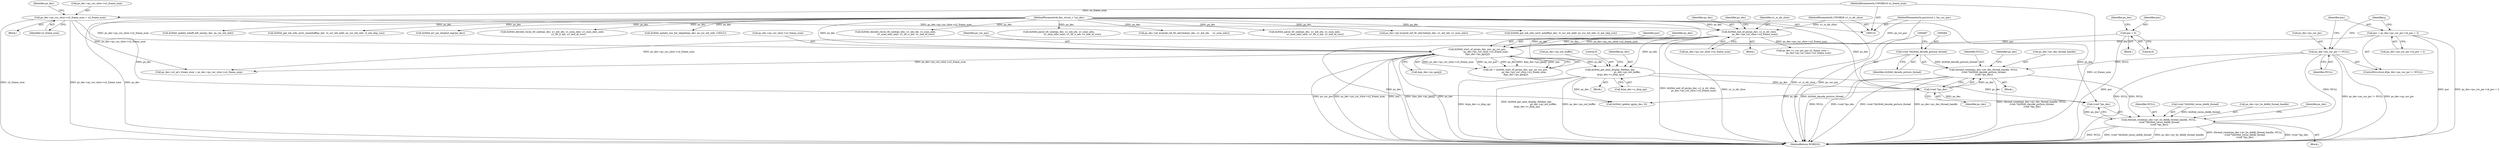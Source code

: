 digraph "0_Android_494561291a503840f385fbcd11d9bc5f4dc502b8_0@API" {
"1000478" [label="(Call,ithread_create(ps_dec->pv_dec_thread_handle, NULL,\n (void *)ih264d_decode_picture_thread,\n (void *)ps_dec))"];
"1000298" [label="(Call,ps_dec->ps_cur_pic != NULL)"];
"1000483" [label="(Call,(void *)ih264d_decode_picture_thread)"];
"1000486" [label="(Call,(void *)ps_dec)"];
"1000431" [label="(Call,ih264d_get_next_display_field(ps_dec,\n                                              ps_dec->ps_out_buffer,\n &(ps_dec->s_disp_op)))"];
"1000392" [label="(Call,ih264d_start_of_pic(ps_dec, poc, ps_cur_poc,\n                        ps_dec->ps_cur_slice->u2_frame_num,\n &ps_dec->ps_pps[j]))"];
"1000249" [label="(Call,ih264d_end_of_pic(ps_dec, u1_is_idr_slice,\n                ps_dec->ps_cur_slice->u2_frame_num))"];
"1000132" [label="(MethodParameterIn,dec_struct_t * ps_dec)"];
"1000134" [label="(MethodParameterIn,UWORD8 u1_is_idr_slice)"];
"1000236" [label="(Call,ps_dec->ps_cur_slice->u2_frame_num = u2_frame_num)"];
"1000135" [label="(MethodParameterIn,UWORD16 u2_frame_num)"];
"1000303" [label="(Call,poc = ps_dec->ps_cur_pic->i4_poc + 2)"];
"1000272" [label="(Call,poc = 0)"];
"1000136" [label="(MethodParameterIn,pocstruct_t *ps_cur_poc)"];
"1000522" [label="(Call,ithread_create(ps_dec->pv_bs_deblk_thread_handle, NULL,\n (void *)ih264d_recon_deblk_thread,\n (void *)ps_dec))"];
"1000392" [label="(Call,ih264d_start_of_pic(ps_dec, poc, ps_cur_poc,\n                        ps_dec->ps_cur_slice->u2_frame_num,\n &ps_dec->ps_pps[j]))"];
"1000298" [label="(Call,ps_dec->ps_cur_pic != NULL)"];
"1000134" [label="(MethodParameterIn,UWORD8 u1_is_idr_slice)"];
"1000491" [label="(Identifier,ps_dec)"];
"1000390" [label="(Call,ret = ih264d_start_of_pic(ps_dec, poc, ps_cur_poc,\n                        ps_dec->ps_cur_slice->u2_frame_num,\n &ps_dec->ps_pps[j]))"];
"1000479" [label="(Call,ps_dec->pv_dec_thread_handle)"];
"1000530" [label="(Call,(void *)ps_dec)"];
"1000136" [label="(MethodParameterIn,pocstruct_t *ps_cur_poc)"];
"1000744" [label="(Call,ih264d_decode_recon_tfr_nmb(ps_dec, u1_mb_idx, u1_num_mbs,\n                            u1_num_mbs_next, u1_tfr_n_mb, u1_end_of_row))"];
"1001337" [label="(Call,ih264d_parse_tfr_nmb(ps_dec, u1_mb_idx, u1_num_mbs,\n                                     u1_num_mbs_next, u1_tfr_n_mb, u1_end_of_row))"];
"1000268" [label="(Block,)"];
"1000523" [label="(Call,ps_dec->pv_bs_deblk_thread_handle)"];
"1000303" [label="(Call,poc = ps_dec->ps_cur_pic->i4_poc + 2)"];
"1000260" [label="(Identifier,ps_dec)"];
"1000304" [label="(Identifier,poc)"];
"1000433" [label="(Call,ps_dec->ps_out_buffer)"];
"1000488" [label="(Identifier,ps_dec)"];
"1000393" [label="(Identifier,ps_dec)"];
"1001450" [label="(MethodReturn,WORD32)"];
"1000274" [label="(Literal,0)"];
"1001057" [label="(Call,ih264d_update_qp(ps_dec, 0))"];
"1000442" [label="(Literal,0)"];
"1000273" [label="(Identifier,poc)"];
"1000396" [label="(Call,ps_dec->ps_cur_slice->u2_frame_num)"];
"1000252" [label="(Call,ps_dec->ps_cur_slice->u2_frame_num)"];
"1000478" [label="(Call,ithread_create(ps_dec->pv_dec_thread_handle, NULL,\n (void *)ih264d_decode_picture_thread,\n (void *)ps_dec))"];
"1000522" [label="(Call,ithread_create(ps_dec->pv_bs_deblk_thread_handle, NULL,\n (void *)ih264d_recon_deblk_thread,\n (void *)ps_dec))"];
"1000272" [label="(Call,poc = 0)"];
"1000431" [label="(Call,ih264d_get_next_display_field(ps_dec,\n                                              ps_dec->ps_out_buffer,\n &(ps_dec->s_disp_op)))"];
"1000683" [label="(Call,ps_dec->pf_mvpred_ref_tfr_nby2mb(ps_dec, u1_mb_idx,    u1_num_mbs))"];
"1000730" [label="(Call,ih264d_parse_tfr_nmb(ps_dec, u1_mb_idx, u1_num_mbs,\n                            u1_num_mbs_next, u1_tfr_n_mb, u1_end_of_row))"];
"1000246" [label="(Identifier,ps_dec)"];
"1000132" [label="(MethodParameterIn,dec_struct_t * ps_dec)"];
"1001313" [label="(Call,ps_dec->pf_mvpred_ref_tfr_nby2mb(ps_dec, u1_mb_idx, u1_num_mbs))"];
"1000248" [label="(Block,)"];
"1000297" [label="(ControlStructure,if(ps_dec->ps_cur_pic != NULL))"];
"1001155" [label="(Call,ih264d_get_mb_info_cavlc_mbaff(ps_dec, i2_cur_mb_addr, ps_cur_mb_info, i2_mb_skip_run))"];
"1001254" [label="(Call,ih264d_update_mbaff_left_nnz(ps_dec, ps_cur_mb_info))"];
"1000535" [label="(Identifier,ps_dec)"];
"1000235" [label="(Block,)"];
"1000305" [label="(Call,ps_dec->ps_cur_pic->i4_poc + 2)"];
"1000483" [label="(Call,(void *)ih264d_decode_picture_thread)"];
"1000313" [label="(Identifier,j)"];
"1000477" [label="(Block,)"];
"1000432" [label="(Identifier,ps_dec)"];
"1001161" [label="(Call,ih264d_get_mb_info_cavlc_nonmbaff(ps_dec, i2_cur_mb_addr, ps_cur_mb_info, i2_mb_skip_run))"];
"1000430" [label="(Block,)"];
"1000486" [label="(Call,(void *)ps_dec)"];
"1000207" [label="(Call,ih264d_err_pic_dispbuf_mgr(ps_dec))"];
"1000237" [label="(Call,ps_dec->ps_cur_slice->u2_frame_num)"];
"1000526" [label="(Identifier,NULL)"];
"1000278" [label="(Identifier,ps_dec)"];
"1000302" [label="(Identifier,NULL)"];
"1000251" [label="(Identifier,u1_is_idr_slice)"];
"1000436" [label="(Call,&(ps_dec->s_disp_op))"];
"1000236" [label="(Call,ps_dec->ps_cur_slice->u2_frame_num = u2_frame_num)"];
"1000485" [label="(Identifier,ih264d_decode_picture_thread)"];
"1000242" [label="(Identifier,u2_frame_num)"];
"1000395" [label="(Identifier,ps_cur_poc)"];
"1000135" [label="(MethodParameterIn,UWORD16 u2_frame_num)"];
"1000482" [label="(Identifier,NULL)"];
"1001351" [label="(Call,ih264d_decode_recon_tfr_nmb(ps_dec, u1_mb_idx, u1_num_mbs, u1_num_mbs_next,\n                                            u1_tfr_n_mb, u1_end_of_row))"];
"1000516" [label="(Block,)"];
"1000250" [label="(Identifier,ps_dec)"];
"1000249" [label="(Call,ih264d_end_of_pic(ps_dec, u1_is_idr_slice,\n                ps_dec->ps_cur_slice->u2_frame_num))"];
"1000924" [label="(Call,ps_dec->u2_prv_frame_num = ps_dec->ps_cur_slice->u2_frame_num)"];
"1000257" [label="(Call,ps_dec->s_cur_pic_poc.u2_frame_num =\n                ps_dec->ps_cur_slice->u2_frame_num)"];
"1000299" [label="(Call,ps_dec->ps_cur_pic)"];
"1000527" [label="(Call,(void *)ih264d_recon_deblk_thread)"];
"1000401" [label="(Call,&ps_dec->ps_pps[j])"];
"1000394" [label="(Identifier,poc)"];
"1001226" [label="(Call,ih264d_update_nnz_for_skipmb(ps_dec, ps_cur_mb_info, CAVLC))"];
"1000478" -> "1000477"  [label="AST: "];
"1000478" -> "1000486"  [label="CFG: "];
"1000479" -> "1000478"  [label="AST: "];
"1000482" -> "1000478"  [label="AST: "];
"1000483" -> "1000478"  [label="AST: "];
"1000486" -> "1000478"  [label="AST: "];
"1000491" -> "1000478"  [label="CFG: "];
"1000478" -> "1001450"  [label="DDG: (void *)ps_dec"];
"1000478" -> "1001450"  [label="DDG: (void *)ih264d_decode_picture_thread"];
"1000478" -> "1001450"  [label="DDG: ps_dec->pv_dec_thread_handle"];
"1000478" -> "1001450"  [label="DDG: ithread_create(ps_dec->pv_dec_thread_handle, NULL,\n (void *)ih264d_decode_picture_thread,\n (void *)ps_dec)"];
"1000478" -> "1001450"  [label="DDG: NULL"];
"1000298" -> "1000478"  [label="DDG: NULL"];
"1000483" -> "1000478"  [label="DDG: ih264d_decode_picture_thread"];
"1000486" -> "1000478"  [label="DDG: ps_dec"];
"1000478" -> "1000522"  [label="DDG: NULL"];
"1000298" -> "1000297"  [label="AST: "];
"1000298" -> "1000302"  [label="CFG: "];
"1000299" -> "1000298"  [label="AST: "];
"1000302" -> "1000298"  [label="AST: "];
"1000304" -> "1000298"  [label="CFG: "];
"1000313" -> "1000298"  [label="CFG: "];
"1000298" -> "1001450"  [label="DDG: ps_dec->ps_cur_pic != NULL"];
"1000298" -> "1001450"  [label="DDG: ps_dec->ps_cur_pic"];
"1000298" -> "1001450"  [label="DDG: NULL"];
"1000298" -> "1000522"  [label="DDG: NULL"];
"1000483" -> "1000485"  [label="CFG: "];
"1000484" -> "1000483"  [label="AST: "];
"1000485" -> "1000483"  [label="AST: "];
"1000487" -> "1000483"  [label="CFG: "];
"1000483" -> "1001450"  [label="DDG: ih264d_decode_picture_thread"];
"1000486" -> "1000488"  [label="CFG: "];
"1000487" -> "1000486"  [label="AST: "];
"1000488" -> "1000486"  [label="AST: "];
"1000431" -> "1000486"  [label="DDG: ps_dec"];
"1000132" -> "1000486"  [label="DDG: ps_dec"];
"1000486" -> "1000530"  [label="DDG: ps_dec"];
"1000486" -> "1001057"  [label="DDG: ps_dec"];
"1000431" -> "1000430"  [label="AST: "];
"1000431" -> "1000436"  [label="CFG: "];
"1000432" -> "1000431"  [label="AST: "];
"1000433" -> "1000431"  [label="AST: "];
"1000436" -> "1000431"  [label="AST: "];
"1000442" -> "1000431"  [label="CFG: "];
"1000431" -> "1001450"  [label="DDG: &(ps_dec->s_disp_op)"];
"1000431" -> "1001450"  [label="DDG: ih264d_get_next_display_field(ps_dec,\n                                              ps_dec->ps_out_buffer,\n &(ps_dec->s_disp_op))"];
"1000431" -> "1001450"  [label="DDG: ps_dec->ps_out_buffer"];
"1000392" -> "1000431"  [label="DDG: ps_dec"];
"1000249" -> "1000431"  [label="DDG: ps_dec"];
"1000132" -> "1000431"  [label="DDG: ps_dec"];
"1000431" -> "1000530"  [label="DDG: ps_dec"];
"1000431" -> "1001057"  [label="DDG: ps_dec"];
"1000392" -> "1000390"  [label="AST: "];
"1000392" -> "1000401"  [label="CFG: "];
"1000393" -> "1000392"  [label="AST: "];
"1000394" -> "1000392"  [label="AST: "];
"1000395" -> "1000392"  [label="AST: "];
"1000396" -> "1000392"  [label="AST: "];
"1000401" -> "1000392"  [label="AST: "];
"1000390" -> "1000392"  [label="CFG: "];
"1000392" -> "1001450"  [label="DDG: ps_dec->ps_cur_slice->u2_frame_num"];
"1000392" -> "1001450"  [label="DDG: poc"];
"1000392" -> "1001450"  [label="DDG: &ps_dec->ps_pps[j]"];
"1000392" -> "1001450"  [label="DDG: ps_dec"];
"1000392" -> "1001450"  [label="DDG: ps_cur_poc"];
"1000392" -> "1000390"  [label="DDG: ps_dec->ps_cur_slice->u2_frame_num"];
"1000392" -> "1000390"  [label="DDG: ps_cur_poc"];
"1000392" -> "1000390"  [label="DDG: ps_dec"];
"1000392" -> "1000390"  [label="DDG: &ps_dec->ps_pps[j]"];
"1000392" -> "1000390"  [label="DDG: poc"];
"1000249" -> "1000392"  [label="DDG: ps_dec"];
"1000249" -> "1000392"  [label="DDG: ps_dec->ps_cur_slice->u2_frame_num"];
"1000132" -> "1000392"  [label="DDG: ps_dec"];
"1000303" -> "1000392"  [label="DDG: poc"];
"1000272" -> "1000392"  [label="DDG: poc"];
"1000136" -> "1000392"  [label="DDG: ps_cur_poc"];
"1000236" -> "1000392"  [label="DDG: ps_dec->ps_cur_slice->u2_frame_num"];
"1000392" -> "1000924"  [label="DDG: ps_dec->ps_cur_slice->u2_frame_num"];
"1000249" -> "1000248"  [label="AST: "];
"1000249" -> "1000252"  [label="CFG: "];
"1000250" -> "1000249"  [label="AST: "];
"1000251" -> "1000249"  [label="AST: "];
"1000252" -> "1000249"  [label="AST: "];
"1000260" -> "1000249"  [label="CFG: "];
"1000249" -> "1001450"  [label="DDG: u1_is_idr_slice"];
"1000249" -> "1001450"  [label="DDG: ps_dec"];
"1000249" -> "1001450"  [label="DDG: ih264d_end_of_pic(ps_dec, u1_is_idr_slice,\n                ps_dec->ps_cur_slice->u2_frame_num)"];
"1000132" -> "1000249"  [label="DDG: ps_dec"];
"1000134" -> "1000249"  [label="DDG: u1_is_idr_slice"];
"1000236" -> "1000249"  [label="DDG: ps_dec->ps_cur_slice->u2_frame_num"];
"1000249" -> "1000257"  [label="DDG: ps_dec->ps_cur_slice->u2_frame_num"];
"1000249" -> "1000924"  [label="DDG: ps_dec->ps_cur_slice->u2_frame_num"];
"1000132" -> "1000131"  [label="AST: "];
"1000132" -> "1001450"  [label="DDG: ps_dec"];
"1000132" -> "1000207"  [label="DDG: ps_dec"];
"1000132" -> "1000530"  [label="DDG: ps_dec"];
"1000132" -> "1000683"  [label="DDG: ps_dec"];
"1000132" -> "1000730"  [label="DDG: ps_dec"];
"1000132" -> "1000744"  [label="DDG: ps_dec"];
"1000132" -> "1001057"  [label="DDG: ps_dec"];
"1000132" -> "1001155"  [label="DDG: ps_dec"];
"1000132" -> "1001161"  [label="DDG: ps_dec"];
"1000132" -> "1001226"  [label="DDG: ps_dec"];
"1000132" -> "1001254"  [label="DDG: ps_dec"];
"1000132" -> "1001313"  [label="DDG: ps_dec"];
"1000132" -> "1001337"  [label="DDG: ps_dec"];
"1000132" -> "1001351"  [label="DDG: ps_dec"];
"1000134" -> "1000131"  [label="AST: "];
"1000134" -> "1001450"  [label="DDG: u1_is_idr_slice"];
"1000236" -> "1000235"  [label="AST: "];
"1000236" -> "1000242"  [label="CFG: "];
"1000237" -> "1000236"  [label="AST: "];
"1000242" -> "1000236"  [label="AST: "];
"1000246" -> "1000236"  [label="CFG: "];
"1000236" -> "1001450"  [label="DDG: ps_dec->ps_cur_slice->u2_frame_num"];
"1000236" -> "1001450"  [label="DDG: u2_frame_num"];
"1000135" -> "1000236"  [label="DDG: u2_frame_num"];
"1000236" -> "1000924"  [label="DDG: ps_dec->ps_cur_slice->u2_frame_num"];
"1000135" -> "1000131"  [label="AST: "];
"1000135" -> "1001450"  [label="DDG: u2_frame_num"];
"1000303" -> "1000297"  [label="AST: "];
"1000303" -> "1000305"  [label="CFG: "];
"1000304" -> "1000303"  [label="AST: "];
"1000305" -> "1000303"  [label="AST: "];
"1000313" -> "1000303"  [label="CFG: "];
"1000303" -> "1001450"  [label="DDG: poc"];
"1000303" -> "1001450"  [label="DDG: ps_dec->ps_cur_pic->i4_poc + 2"];
"1000272" -> "1000268"  [label="AST: "];
"1000272" -> "1000274"  [label="CFG: "];
"1000273" -> "1000272"  [label="AST: "];
"1000274" -> "1000272"  [label="AST: "];
"1000278" -> "1000272"  [label="CFG: "];
"1000272" -> "1001450"  [label="DDG: poc"];
"1000136" -> "1000131"  [label="AST: "];
"1000136" -> "1001450"  [label="DDG: ps_cur_poc"];
"1000522" -> "1000516"  [label="AST: "];
"1000522" -> "1000530"  [label="CFG: "];
"1000523" -> "1000522"  [label="AST: "];
"1000526" -> "1000522"  [label="AST: "];
"1000527" -> "1000522"  [label="AST: "];
"1000530" -> "1000522"  [label="AST: "];
"1000535" -> "1000522"  [label="CFG: "];
"1000522" -> "1001450"  [label="DDG: ithread_create(ps_dec->pv_bs_deblk_thread_handle, NULL,\n (void *)ih264d_recon_deblk_thread,\n (void *)ps_dec)"];
"1000522" -> "1001450"  [label="DDG: (void *)ps_dec"];
"1000522" -> "1001450"  [label="DDG: NULL"];
"1000522" -> "1001450"  [label="DDG: (void *)ih264d_recon_deblk_thread"];
"1000522" -> "1001450"  [label="DDG: ps_dec->pv_bs_deblk_thread_handle"];
"1000527" -> "1000522"  [label="DDG: ih264d_recon_deblk_thread"];
"1000530" -> "1000522"  [label="DDG: ps_dec"];
}
